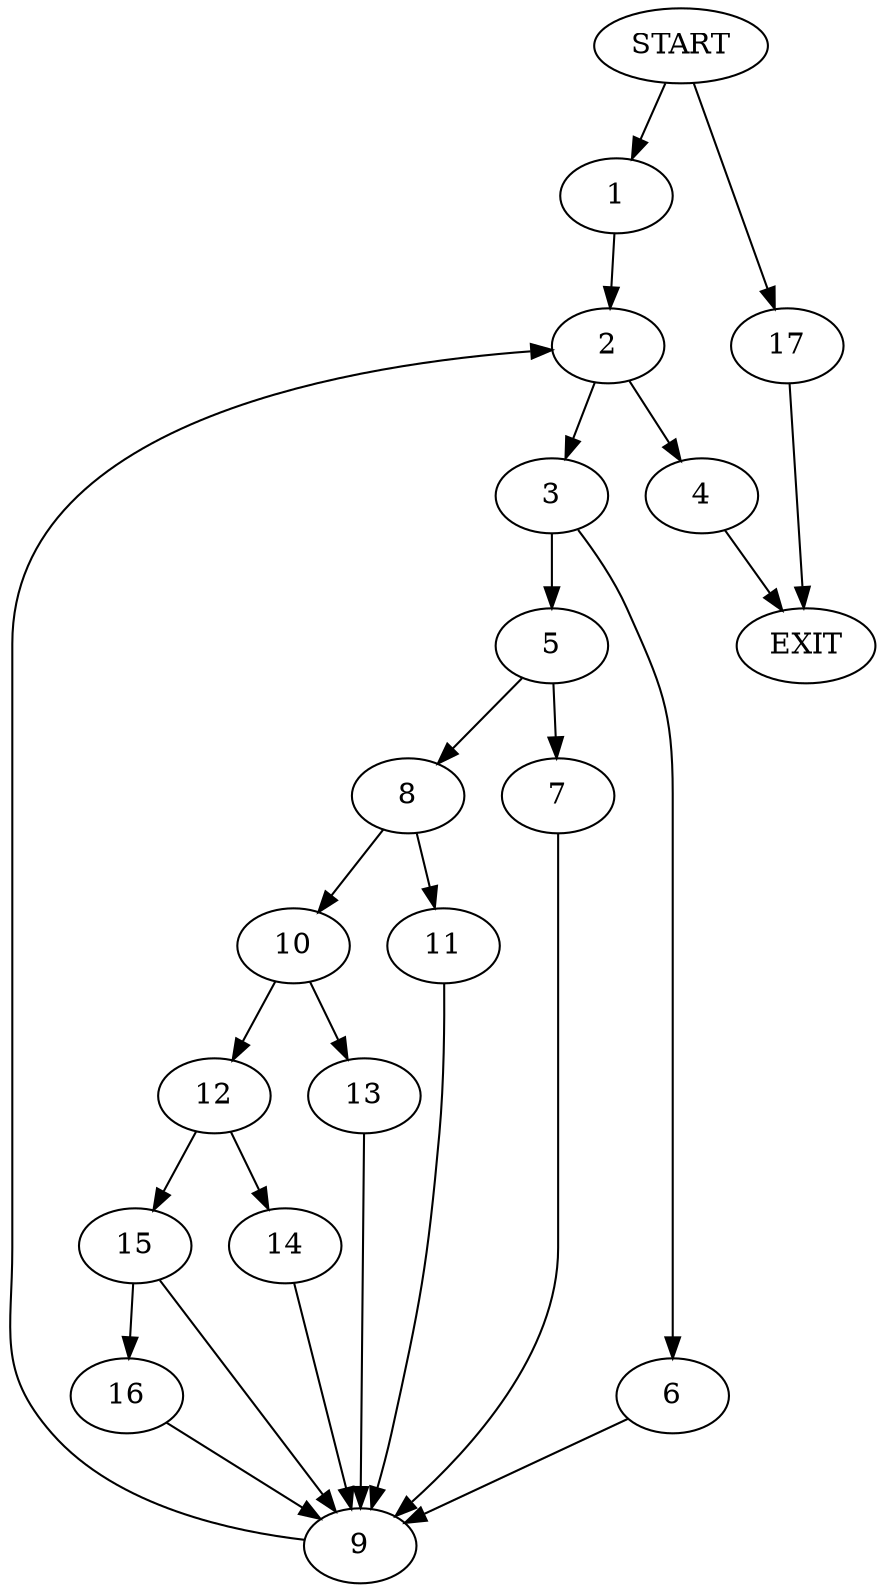 digraph {
0 [label="START"]
18 [label="EXIT"]
0 -> 1
1 -> 2
2 -> 3
2 -> 4
3 -> 5
3 -> 6
4 -> 18
5 -> 7
5 -> 8
6 -> 9
9 -> 2
7 -> 9
8 -> 10
8 -> 11
10 -> 12
10 -> 13
11 -> 9
12 -> 14
12 -> 15
13 -> 9
14 -> 9
15 -> 16
15 -> 9
16 -> 9
0 -> 17
17 -> 18
}

